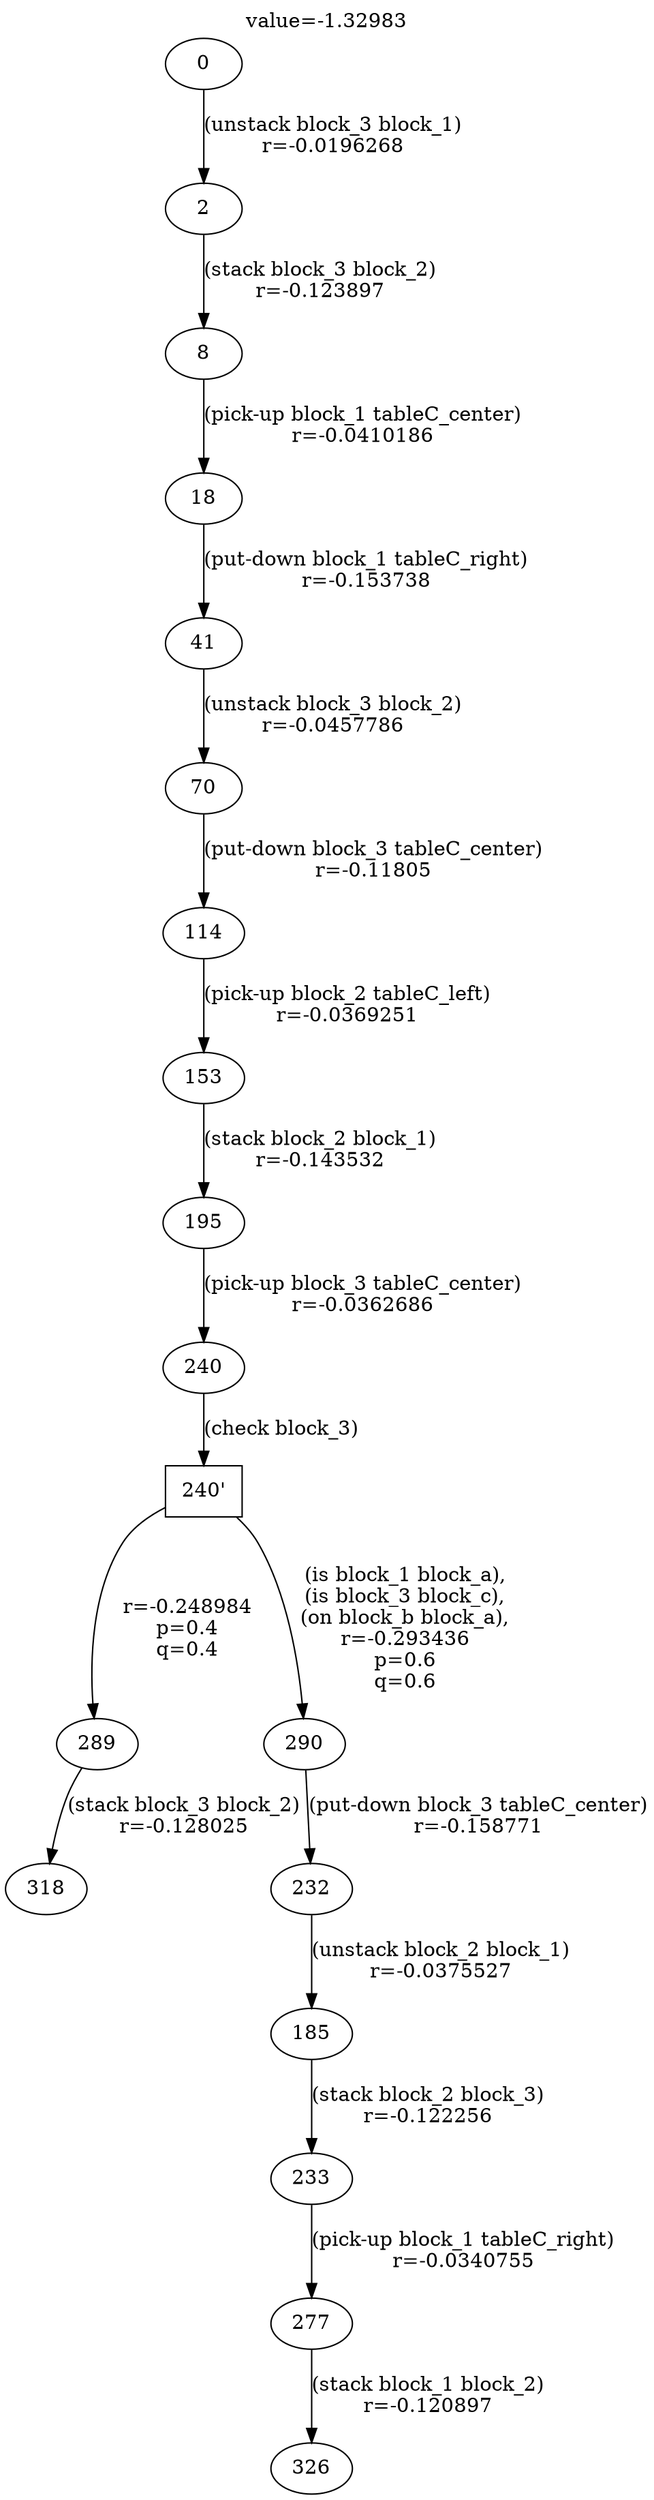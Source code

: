 digraph g{
label="value=-1.32983"
labelloc=top
0->2 [ label="(unstack block_3 block_1)
r=-0.0196268" ];
2->8 [ label="(stack block_3 block_2)
r=-0.123897" ];
8->18 [ label="(pick-up block_1 tableC_center)
r=-0.0410186" ];
18->41 [ label="(put-down block_1 tableC_right)
r=-0.153738" ];
41->70 [ label="(unstack block_3 block_2)
r=-0.0457786" ];
70->114 [ label="(put-down block_3 tableC_center)
r=-0.11805" ];
114->153 [ label="(pick-up block_2 tableC_left)
r=-0.0369251" ];
153->195 [ label="(stack block_2 block_1)
r=-0.143532" ];
195->240 [ label="(pick-up block_3 tableC_center)
r=-0.0362686" ];
"240'" [ shape=box ] ;
240->"240'" [ label="(check block_3)" ];
"240'"->289 [ label="
r=-0.248984
p=0.4
q=0.4" ];
289->318 [ label="(stack block_3 block_2)
r=-0.128025" ];
"240'"->290 [ label="
(is block_1 block_a),
(is block_3 block_c),
(on block_b block_a),
r=-0.293436
p=0.6
q=0.6" ];
290->232 [ label="(put-down block_3 tableC_center)
r=-0.158771" ];
232->185 [ label="(unstack block_2 block_1)
r=-0.0375527" ];
185->233 [ label="(stack block_2 block_3)
r=-0.122256" ];
233->277 [ label="(pick-up block_1 tableC_right)
r=-0.0340755" ];
277->326 [ label="(stack block_1 block_2)
r=-0.120897" ];
}
